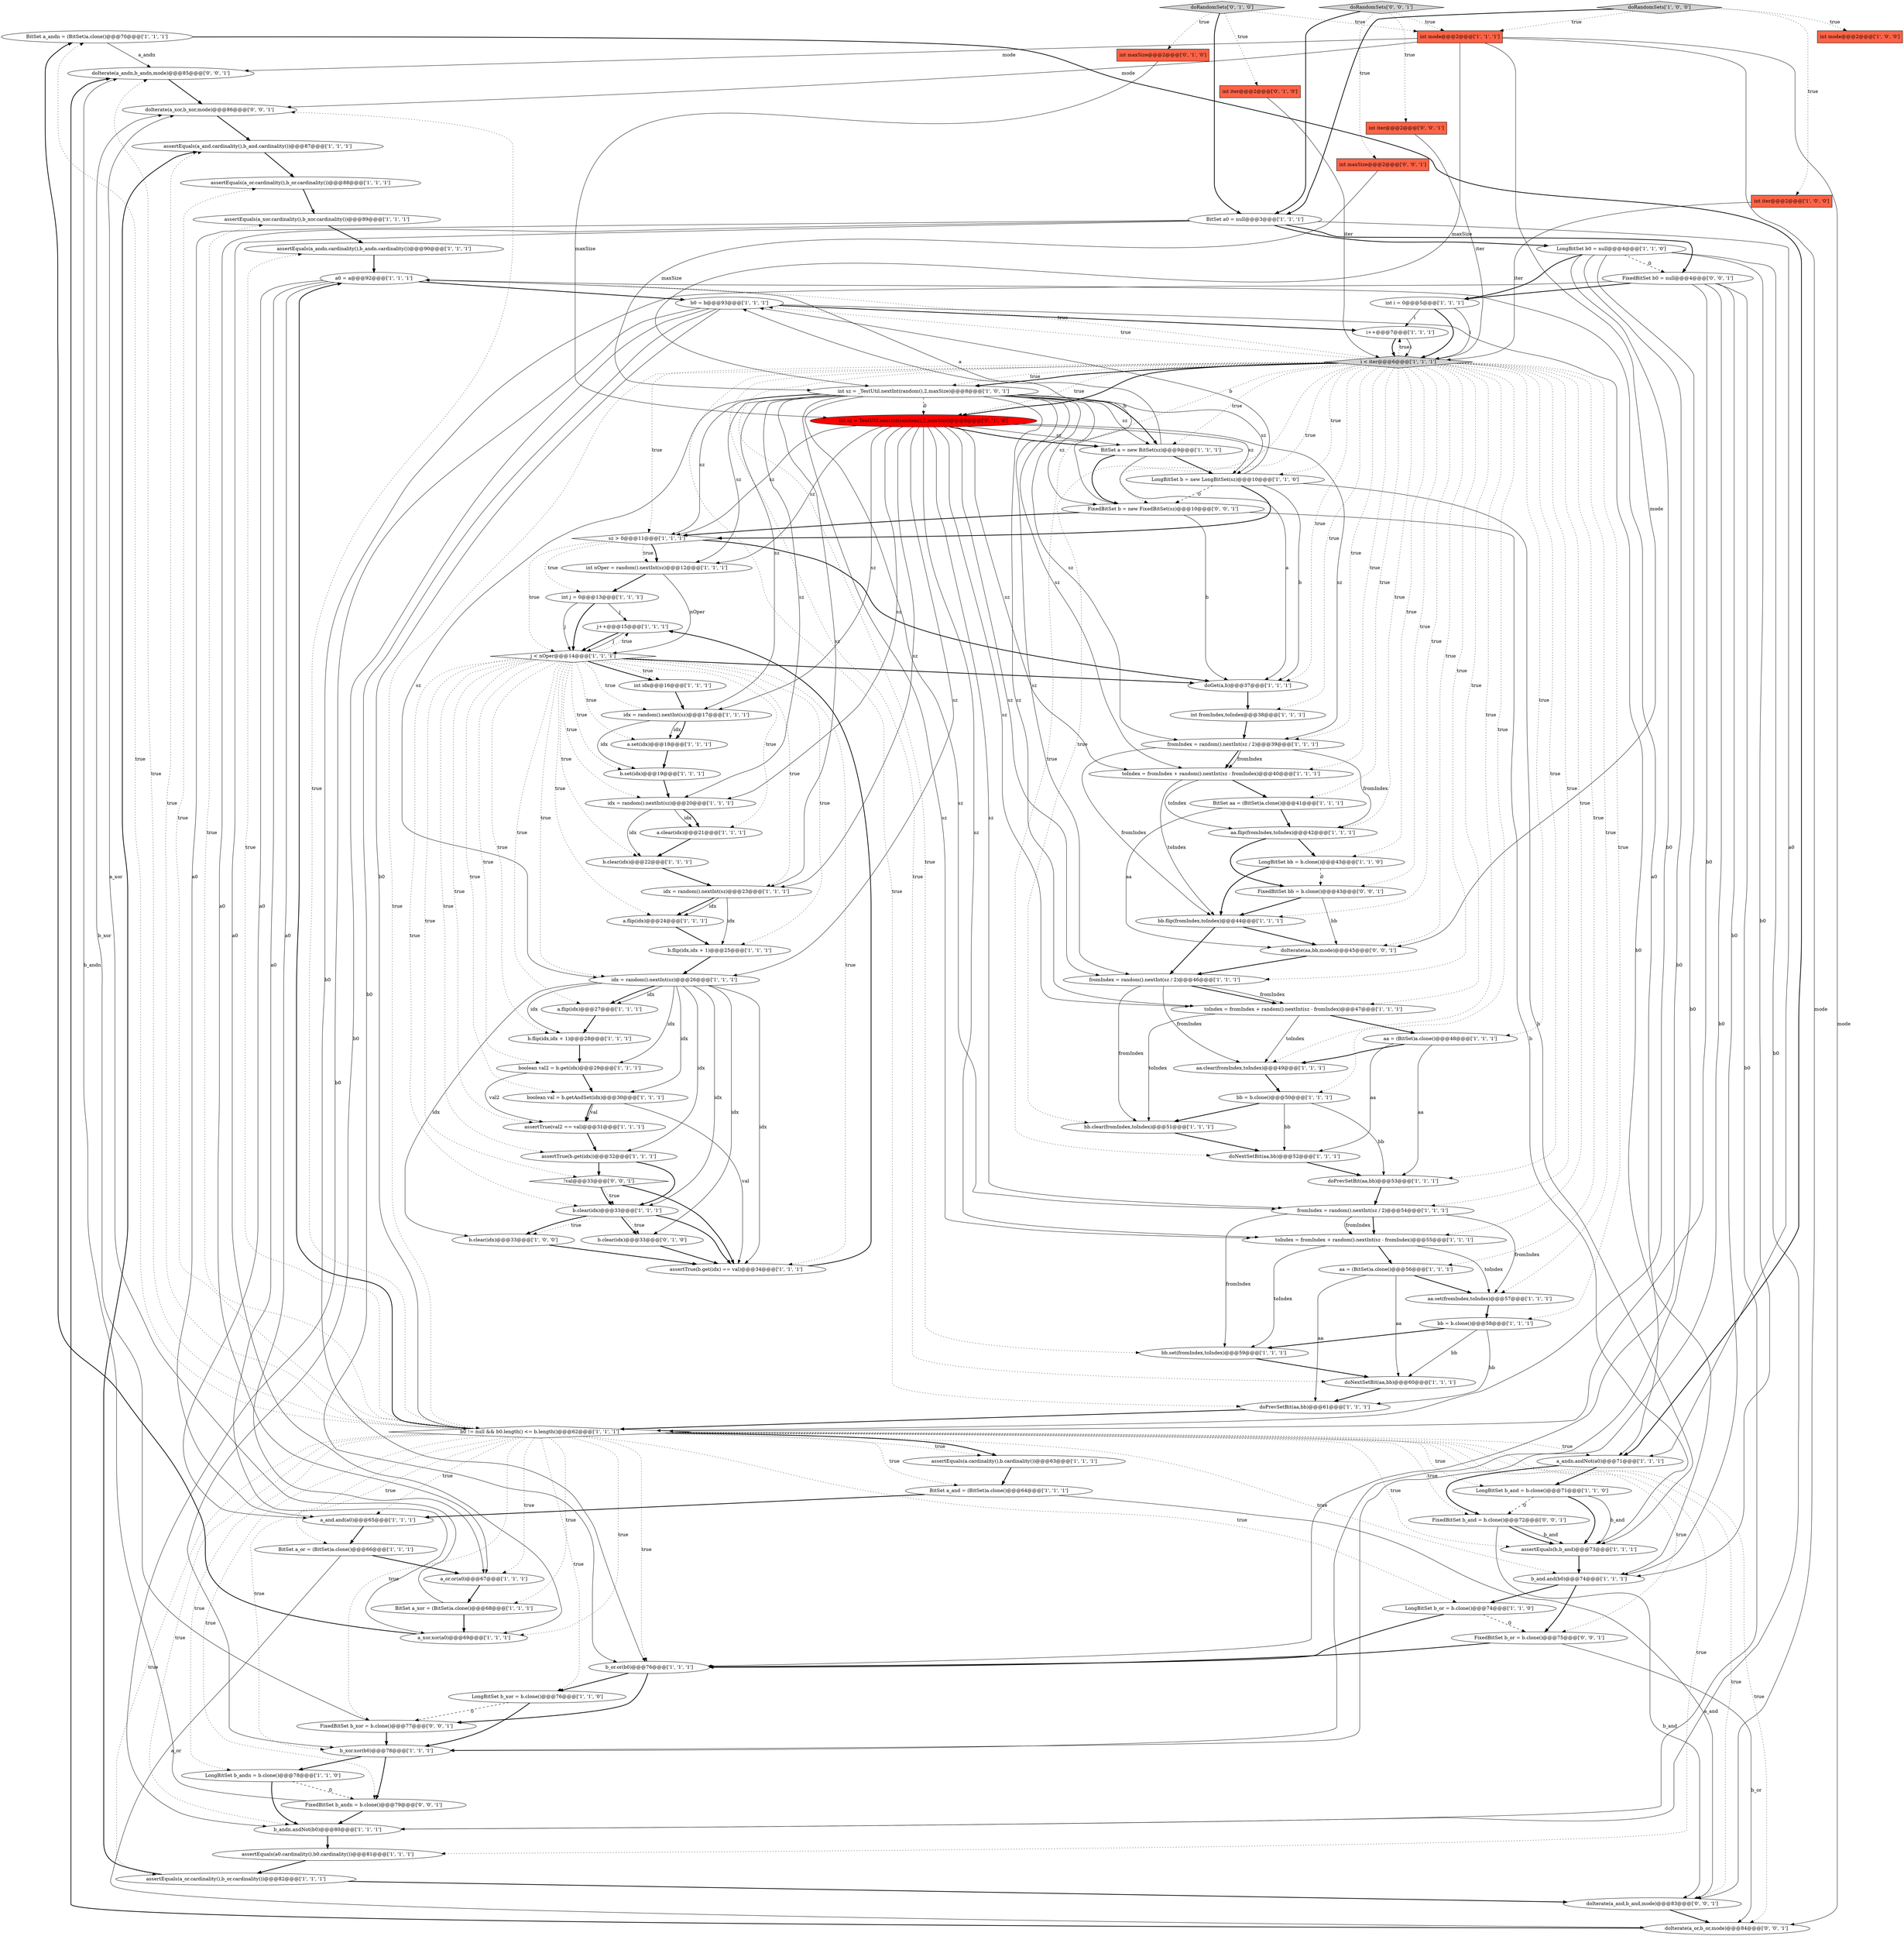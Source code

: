digraph {
41 [style = filled, label = "BitSet a_andn = (BitSet)a.clone()@@@70@@@['1', '1', '1']", fillcolor = white, shape = ellipse image = "AAA0AAABBB1BBB"];
65 [style = filled, label = "bb = b.clone()@@@58@@@['1', '1', '1']", fillcolor = white, shape = ellipse image = "AAA0AAABBB1BBB"];
74 [style = filled, label = "j++@@@15@@@['1', '1', '1']", fillcolor = white, shape = ellipse image = "AAA0AAABBB1BBB"];
25 [style = filled, label = "LongBitSet bb = b.clone()@@@43@@@['1', '1', '0']", fillcolor = white, shape = ellipse image = "AAA0AAABBB1BBB"];
95 [style = filled, label = "FixedBitSet b = new FixedBitSet(sz)@@@10@@@['0', '0', '1']", fillcolor = white, shape = ellipse image = "AAA0AAABBB3BBB"];
78 [style = filled, label = "int sz = _TestUtil.nextInt(random(),2,maxSize)@@@8@@@['1', '0', '1']", fillcolor = white, shape = ellipse image = "AAA0AAABBB1BBB"];
60 [style = filled, label = "LongBitSet b_andn = b.clone()@@@78@@@['1', '1', '0']", fillcolor = white, shape = ellipse image = "AAA0AAABBB1BBB"];
82 [style = filled, label = "bb.flip(fromIndex,toIndex)@@@44@@@['1', '1', '1']", fillcolor = white, shape = ellipse image = "AAA0AAABBB1BBB"];
84 [style = filled, label = "b.set(idx)@@@19@@@['1', '1', '1']", fillcolor = white, shape = ellipse image = "AAA0AAABBB1BBB"];
7 [style = filled, label = "BitSet a_xor = (BitSet)a.clone()@@@68@@@['1', '1', '1']", fillcolor = white, shape = ellipse image = "AAA0AAABBB1BBB"];
12 [style = filled, label = "doNextSetBit(aa,bb)@@@52@@@['1', '1', '1']", fillcolor = white, shape = ellipse image = "AAA0AAABBB1BBB"];
30 [style = filled, label = "bb.clear(fromIndex,toIndex)@@@51@@@['1', '1', '1']", fillcolor = white, shape = ellipse image = "AAA0AAABBB1BBB"];
96 [style = filled, label = "FixedBitSet b_and = b.clone()@@@72@@@['0', '0', '1']", fillcolor = white, shape = ellipse image = "AAA0AAABBB3BBB"];
24 [style = filled, label = "b_and.and(b0)@@@74@@@['1', '1', '1']", fillcolor = white, shape = ellipse image = "AAA0AAABBB1BBB"];
27 [style = filled, label = "int iter@@@2@@@['1', '0', '0']", fillcolor = tomato, shape = box image = "AAA0AAABBB1BBB"];
1 [style = filled, label = "BitSet a_or = (BitSet)a.clone()@@@66@@@['1', '1', '1']", fillcolor = white, shape = ellipse image = "AAA0AAABBB1BBB"];
55 [style = filled, label = "doNextSetBit(aa,bb)@@@60@@@['1', '1', '1']", fillcolor = white, shape = ellipse image = "AAA0AAABBB1BBB"];
98 [style = filled, label = "FixedBitSet bb = b.clone()@@@43@@@['0', '0', '1']", fillcolor = white, shape = ellipse image = "AAA0AAABBB3BBB"];
86 [style = filled, label = "b.clear(idx)@@@33@@@['1', '1', '1']", fillcolor = white, shape = ellipse image = "AAA0AAABBB1BBB"];
11 [style = filled, label = "assertEquals(b,b_and)@@@73@@@['1', '1', '1']", fillcolor = white, shape = ellipse image = "AAA0AAABBB1BBB"];
13 [style = filled, label = "assertEquals(a_and.cardinality(),b_and.cardinality())@@@87@@@['1', '1', '1']", fillcolor = white, shape = ellipse image = "AAA0AAABBB1BBB"];
51 [style = filled, label = "int i = 0@@@5@@@['1', '1', '1']", fillcolor = white, shape = ellipse image = "AAA0AAABBB1BBB"];
89 [style = filled, label = "int maxSize@@@2@@@['0', '1', '0']", fillcolor = tomato, shape = box image = "AAA0AAABBB2BBB"];
33 [style = filled, label = "a0 = a@@@92@@@['1', '1', '1']", fillcolor = white, shape = ellipse image = "AAA0AAABBB1BBB"];
34 [style = filled, label = "doPrevSetBit(aa,bb)@@@53@@@['1', '1', '1']", fillcolor = white, shape = ellipse image = "AAA0AAABBB1BBB"];
83 [style = filled, label = "assertEquals(a_andn.cardinality(),b_andn.cardinality())@@@90@@@['1', '1', '1']", fillcolor = white, shape = ellipse image = "AAA0AAABBB1BBB"];
26 [style = filled, label = "bb.set(fromIndex,toIndex)@@@59@@@['1', '1', '1']", fillcolor = white, shape = ellipse image = "AAA0AAABBB1BBB"];
5 [style = filled, label = "toIndex = fromIndex + random().nextInt(sz - fromIndex)@@@40@@@['1', '1', '1']", fillcolor = white, shape = ellipse image = "AAA0AAABBB1BBB"];
42 [style = filled, label = "assertTrue(val2 == val)@@@31@@@['1', '1', '1']", fillcolor = white, shape = ellipse image = "AAA0AAABBB1BBB"];
47 [style = filled, label = "assertEquals(a.cardinality(),b.cardinality())@@@63@@@['1', '1', '1']", fillcolor = white, shape = ellipse image = "AAA0AAABBB1BBB"];
72 [style = filled, label = "LongBitSet b0 = null@@@4@@@['1', '1', '0']", fillcolor = white, shape = ellipse image = "AAA0AAABBB1BBB"];
73 [style = filled, label = "BitSet a = new BitSet(sz)@@@9@@@['1', '1', '1']", fillcolor = white, shape = ellipse image = "AAA0AAABBB1BBB"];
2 [style = filled, label = "b_xor.xor(b0)@@@78@@@['1', '1', '1']", fillcolor = white, shape = ellipse image = "AAA0AAABBB1BBB"];
90 [style = filled, label = "b.clear(idx)@@@33@@@['0', '1', '0']", fillcolor = white, shape = ellipse image = "AAA0AAABBB2BBB"];
54 [style = filled, label = "a.flip(idx)@@@24@@@['1', '1', '1']", fillcolor = white, shape = ellipse image = "AAA0AAABBB1BBB"];
0 [style = filled, label = "b0 = b@@@93@@@['1', '1', '1']", fillcolor = white, shape = ellipse image = "AAA0AAABBB1BBB"];
43 [style = filled, label = "aa.flip(fromIndex,toIndex)@@@42@@@['1', '1', '1']", fillcolor = white, shape = ellipse image = "AAA0AAABBB1BBB"];
18 [style = filled, label = "b0 != null && b0.length() <= b.length()@@@62@@@['1', '1', '1']", fillcolor = white, shape = diamond image = "AAA0AAABBB1BBB"];
39 [style = filled, label = "int idx@@@16@@@['1', '1', '1']", fillcolor = white, shape = ellipse image = "AAA0AAABBB1BBB"];
100 [style = filled, label = "doIterate(a_andn,b_andn,mode)@@@85@@@['0', '0', '1']", fillcolor = white, shape = ellipse image = "AAA0AAABBB3BBB"];
36 [style = filled, label = "assertEquals(a_xor.cardinality(),b_xor.cardinality())@@@89@@@['1', '1', '1']", fillcolor = white, shape = ellipse image = "AAA0AAABBB1BBB"];
69 [style = filled, label = "b_andn.andNot(b0)@@@80@@@['1', '1', '1']", fillcolor = white, shape = ellipse image = "AAA0AAABBB1BBB"];
97 [style = filled, label = "int iter@@@2@@@['0', '0', '1']", fillcolor = tomato, shape = box image = "AAA0AAABBB3BBB"];
88 [style = filled, label = "int iter@@@2@@@['0', '1', '0']", fillcolor = tomato, shape = box image = "AAA0AAABBB2BBB"];
53 [style = filled, label = "idx = random().nextInt(sz)@@@23@@@['1', '1', '1']", fillcolor = white, shape = ellipse image = "AAA0AAABBB1BBB"];
45 [style = filled, label = "i < iter@@@6@@@['1', '1', '1']", fillcolor = lightgray, shape = diamond image = "AAA0AAABBB1BBB"];
80 [style = filled, label = "doPrevSetBit(aa,bb)@@@61@@@['1', '1', '1']", fillcolor = white, shape = ellipse image = "AAA0AAABBB1BBB"];
3 [style = filled, label = "b.clear(idx)@@@22@@@['1', '1', '1']", fillcolor = white, shape = ellipse image = "AAA0AAABBB1BBB"];
31 [style = filled, label = "int j = 0@@@13@@@['1', '1', '1']", fillcolor = white, shape = ellipse image = "AAA0AAABBB1BBB"];
17 [style = filled, label = "b_or.or(b0)@@@76@@@['1', '1', '1']", fillcolor = white, shape = ellipse image = "AAA0AAABBB1BBB"];
61 [style = filled, label = "aa = (BitSet)a.clone()@@@48@@@['1', '1', '1']", fillcolor = white, shape = ellipse image = "AAA0AAABBB1BBB"];
50 [style = filled, label = "aa = (BitSet)a.clone()@@@56@@@['1', '1', '1']", fillcolor = white, shape = ellipse image = "AAA0AAABBB1BBB"];
76 [style = filled, label = "LongBitSet b_and = b.clone()@@@71@@@['1', '1', '0']", fillcolor = white, shape = ellipse image = "AAA0AAABBB1BBB"];
62 [style = filled, label = "a_xor.xor(a0)@@@69@@@['1', '1', '1']", fillcolor = white, shape = ellipse image = "AAA0AAABBB1BBB"];
101 [style = filled, label = "int maxSize@@@2@@@['0', '0', '1']", fillcolor = tomato, shape = box image = "AAA0AAABBB3BBB"];
104 [style = filled, label = "doIterate(aa,bb,mode)@@@45@@@['0', '0', '1']", fillcolor = white, shape = ellipse image = "AAA0AAABBB3BBB"];
32 [style = filled, label = "b.flip(idx,idx + 1)@@@25@@@['1', '1', '1']", fillcolor = white, shape = ellipse image = "AAA0AAABBB1BBB"];
71 [style = filled, label = "j < nOper@@@14@@@['1', '1', '1']", fillcolor = white, shape = diamond image = "AAA0AAABBB1BBB"];
99 [style = filled, label = "FixedBitSet b0 = null@@@4@@@['0', '0', '1']", fillcolor = white, shape = ellipse image = "AAA0AAABBB3BBB"];
70 [style = filled, label = "doGet(a,b)@@@37@@@['1', '1', '1']", fillcolor = white, shape = ellipse image = "AAA0AAABBB1BBB"];
77 [style = filled, label = "assertTrue(b.get(idx) == val)@@@34@@@['1', '1', '1']", fillcolor = white, shape = ellipse image = "AAA0AAABBB1BBB"];
21 [style = filled, label = "b.clear(idx)@@@33@@@['1', '0', '0']", fillcolor = white, shape = ellipse image = "AAA0AAABBB1BBB"];
28 [style = filled, label = "int nOper = random().nextInt(sz)@@@12@@@['1', '1', '1']", fillcolor = white, shape = ellipse image = "AAA0AAABBB1BBB"];
68 [style = filled, label = "aa.set(fromIndex,toIndex)@@@57@@@['1', '1', '1']", fillcolor = white, shape = ellipse image = "AAA0AAABBB1BBB"];
37 [style = filled, label = "int fromIndex,toIndex@@@38@@@['1', '1', '1']", fillcolor = white, shape = ellipse image = "AAA0AAABBB1BBB"];
35 [style = filled, label = "aa.clear(fromIndex,toIndex)@@@49@@@['1', '1', '1']", fillcolor = white, shape = ellipse image = "AAA0AAABBB1BBB"];
103 [style = filled, label = "!val@@@33@@@['0', '0', '1']", fillcolor = white, shape = diamond image = "AAA0AAABBB3BBB"];
4 [style = filled, label = "assertEquals(a0.cardinality(),b0.cardinality())@@@81@@@['1', '1', '1']", fillcolor = white, shape = ellipse image = "AAA0AAABBB1BBB"];
19 [style = filled, label = "b.flip(idx,idx + 1)@@@28@@@['1', '1', '1']", fillcolor = white, shape = ellipse image = "AAA0AAABBB1BBB"];
16 [style = filled, label = "BitSet a0 = null@@@3@@@['1', '1', '1']", fillcolor = white, shape = ellipse image = "AAA0AAABBB1BBB"];
52 [style = filled, label = "a_andn.andNot(a0)@@@71@@@['1', '1', '1']", fillcolor = white, shape = ellipse image = "AAA0AAABBB1BBB"];
23 [style = filled, label = "idx = random().nextInt(sz)@@@20@@@['1', '1', '1']", fillcolor = white, shape = ellipse image = "AAA0AAABBB1BBB"];
102 [style = filled, label = "FixedBitSet b_andn = b.clone()@@@79@@@['0', '0', '1']", fillcolor = white, shape = ellipse image = "AAA0AAABBB3BBB"];
15 [style = filled, label = "a.set(idx)@@@18@@@['1', '1', '1']", fillcolor = white, shape = ellipse image = "AAA0AAABBB1BBB"];
79 [style = filled, label = "assertEquals(a_or.cardinality(),b_or.cardinality())@@@82@@@['1', '1', '1']", fillcolor = white, shape = ellipse image = "AAA0AAABBB1BBB"];
93 [style = filled, label = "doRandomSets['0', '0', '1']", fillcolor = lightgray, shape = diamond image = "AAA0AAABBB3BBB"];
10 [style = filled, label = "LongBitSet b_or = b.clone()@@@74@@@['1', '1', '0']", fillcolor = white, shape = ellipse image = "AAA0AAABBB1BBB"];
56 [style = filled, label = "idx = random().nextInt(sz)@@@26@@@['1', '1', '1']", fillcolor = white, shape = ellipse image = "AAA0AAABBB1BBB"];
105 [style = filled, label = "doIterate(a_xor,b_xor,mode)@@@86@@@['0', '0', '1']", fillcolor = white, shape = ellipse image = "AAA0AAABBB3BBB"];
48 [style = filled, label = "doRandomSets['1', '0', '0']", fillcolor = lightgray, shape = diamond image = "AAA0AAABBB1BBB"];
9 [style = filled, label = "toIndex = fromIndex + random().nextInt(sz - fromIndex)@@@47@@@['1', '1', '1']", fillcolor = white, shape = ellipse image = "AAA0AAABBB1BBB"];
87 [style = filled, label = "a_and.and(a0)@@@65@@@['1', '1', '1']", fillcolor = white, shape = ellipse image = "AAA0AAABBB1BBB"];
59 [style = filled, label = "BitSet aa = (BitSet)a.clone()@@@41@@@['1', '1', '1']", fillcolor = white, shape = ellipse image = "AAA0AAABBB1BBB"];
49 [style = filled, label = "toIndex = fromIndex + random().nextInt(sz - fromIndex)@@@55@@@['1', '1', '1']", fillcolor = white, shape = ellipse image = "AAA0AAABBB1BBB"];
106 [style = filled, label = "doIterate(a_and,b_and,mode)@@@83@@@['0', '0', '1']", fillcolor = white, shape = ellipse image = "AAA0AAABBB3BBB"];
44 [style = filled, label = "fromIndex = random().nextInt(sz / 2)@@@54@@@['1', '1', '1']", fillcolor = white, shape = ellipse image = "AAA0AAABBB1BBB"];
75 [style = filled, label = "a.flip(idx)@@@27@@@['1', '1', '1']", fillcolor = white, shape = ellipse image = "AAA0AAABBB1BBB"];
40 [style = filled, label = "a_or.or(a0)@@@67@@@['1', '1', '1']", fillcolor = white, shape = ellipse image = "AAA0AAABBB1BBB"];
57 [style = filled, label = "int mode@@@2@@@['1', '1', '1']", fillcolor = tomato, shape = box image = "AAA0AAABBB1BBB"];
63 [style = filled, label = "BitSet a_and = (BitSet)a.clone()@@@64@@@['1', '1', '1']", fillcolor = white, shape = ellipse image = "AAA0AAABBB1BBB"];
81 [style = filled, label = "LongBitSet b = new LongBitSet(sz)@@@10@@@['1', '1', '0']", fillcolor = white, shape = ellipse image = "AAA0AAABBB1BBB"];
94 [style = filled, label = "FixedBitSet b_xor = b.clone()@@@77@@@['0', '0', '1']", fillcolor = white, shape = ellipse image = "AAA0AAABBB3BBB"];
20 [style = filled, label = "sz > 0@@@11@@@['1', '1', '1']", fillcolor = white, shape = diamond image = "AAA0AAABBB1BBB"];
38 [style = filled, label = "a.clear(idx)@@@21@@@['1', '1', '1']", fillcolor = white, shape = ellipse image = "AAA0AAABBB1BBB"];
85 [style = filled, label = "assertTrue(b.get(idx))@@@32@@@['1', '1', '1']", fillcolor = white, shape = ellipse image = "AAA0AAABBB1BBB"];
46 [style = filled, label = "boolean val2 = b.get(idx)@@@29@@@['1', '1', '1']", fillcolor = white, shape = ellipse image = "AAA0AAABBB1BBB"];
14 [style = filled, label = "int mode@@@2@@@['1', '0', '0']", fillcolor = tomato, shape = box image = "AAA0AAABBB1BBB"];
67 [style = filled, label = "i++@@@7@@@['1', '1', '1']", fillcolor = white, shape = ellipse image = "AAA0AAABBB1BBB"];
108 [style = filled, label = "FixedBitSet b_or = b.clone()@@@75@@@['0', '0', '1']", fillcolor = white, shape = ellipse image = "AAA0AAABBB3BBB"];
22 [style = filled, label = "bb = b.clone()@@@50@@@['1', '1', '1']", fillcolor = white, shape = ellipse image = "AAA0AAABBB1BBB"];
29 [style = filled, label = "fromIndex = random().nextInt(sz / 2)@@@46@@@['1', '1', '1']", fillcolor = white, shape = ellipse image = "AAA0AAABBB1BBB"];
58 [style = filled, label = "boolean val = b.getAndSet(idx)@@@30@@@['1', '1', '1']", fillcolor = white, shape = ellipse image = "AAA0AAABBB1BBB"];
92 [style = filled, label = "int sz = TestUtil.nextInt(random(),2,maxSize)@@@8@@@['0', '1', '0']", fillcolor = red, shape = ellipse image = "AAA1AAABBB2BBB"];
8 [style = filled, label = "LongBitSet b_xor = b.clone()@@@76@@@['1', '1', '0']", fillcolor = white, shape = ellipse image = "AAA0AAABBB1BBB"];
6 [style = filled, label = "fromIndex = random().nextInt(sz / 2)@@@39@@@['1', '1', '1']", fillcolor = white, shape = ellipse image = "AAA0AAABBB1BBB"];
64 [style = filled, label = "idx = random().nextInt(sz)@@@17@@@['1', '1', '1']", fillcolor = white, shape = ellipse image = "AAA0AAABBB1BBB"];
66 [style = filled, label = "assertEquals(a_or.cardinality(),b_or.cardinality())@@@88@@@['1', '1', '1']", fillcolor = white, shape = ellipse image = "AAA0AAABBB1BBB"];
91 [style = filled, label = "doRandomSets['0', '1', '0']", fillcolor = lightgray, shape = diamond image = "AAA0AAABBB2BBB"];
107 [style = filled, label = "doIterate(a_or,b_or,mode)@@@84@@@['0', '0', '1']", fillcolor = white, shape = ellipse image = "AAA0AAABBB3BBB"];
10->108 [style = dashed, label="0"];
71->54 [style = dotted, label="true"];
91->57 [style = dotted, label="true"];
93->57 [style = dotted, label="true"];
56->77 [style = solid, label="idx"];
20->70 [style = bold, label=""];
71->85 [style = dotted, label="true"];
102->69 [style = bold, label=""];
0->17 [style = solid, label="b0"];
76->11 [style = solid, label="b_and"];
95->11 [style = solid, label="b"];
22->30 [style = bold, label=""];
78->5 [style = solid, label="sz"];
81->20 [style = bold, label=""];
33->0 [style = bold, label=""];
45->5 [style = dotted, label="true"];
72->17 [style = solid, label="b0"];
105->13 [style = bold, label=""];
82->104 [style = bold, label=""];
20->31 [style = dotted, label="true"];
78->20 [style = solid, label="sz"];
56->58 [style = solid, label="idx"];
92->20 [style = solid, label="sz"];
64->15 [style = solid, label="idx"];
44->49 [style = solid, label="fromIndex"];
93->16 [style = bold, label=""];
18->69 [style = dotted, label="true"];
71->56 [style = dotted, label="true"];
81->70 [style = solid, label="b"];
71->15 [style = dotted, label="true"];
98->82 [style = bold, label=""];
57->100 [style = solid, label="mode"];
92->56 [style = solid, label="sz"];
77->74 [style = bold, label=""];
56->86 [style = solid, label="idx"];
47->63 [style = bold, label=""];
6->43 [style = solid, label="fromIndex"];
3->53 [style = bold, label=""];
45->49 [style = dotted, label="true"];
95->70 [style = solid, label="b"];
64->15 [style = bold, label=""];
83->33 [style = bold, label=""];
23->38 [style = solid, label="idx"];
82->29 [style = bold, label=""];
92->73 [style = bold, label=""];
25->82 [style = bold, label=""];
45->95 [style = dotted, label="true"];
31->71 [style = solid, label="j"];
56->75 [style = bold, label=""];
92->73 [style = solid, label="sz"];
41->100 [style = solid, label="a_andn"];
78->73 [style = bold, label=""];
78->56 [style = solid, label="sz"];
18->60 [style = dotted, label="true"];
65->26 [style = bold, label=""];
46->42 [style = solid, label="val2"];
56->19 [style = solid, label="idx"];
18->33 [style = bold, label=""];
18->24 [style = dotted, label="true"];
71->58 [style = dotted, label="true"];
15->84 [style = bold, label=""];
76->96 [style = dashed, label="0"];
38->3 [style = bold, label=""];
43->98 [style = bold, label=""];
63->87 [style = bold, label=""];
9->35 [style = solid, label="toIndex"];
18->10 [style = dotted, label="true"];
1->107 [style = solid, label="a_or"];
8->2 [style = bold, label=""];
18->105 [style = dotted, label="true"];
18->62 [style = dotted, label="true"];
108->107 [style = solid, label="b_or"];
34->44 [style = bold, label=""];
45->26 [style = dotted, label="true"];
28->71 [style = solid, label="nOper"];
18->52 [style = dotted, label="true"];
85->103 [style = bold, label=""];
5->43 [style = solid, label="toIndex"];
92->49 [style = solid, label="sz"];
33->62 [style = solid, label="a0"];
72->99 [style = dashed, label="0"];
18->100 [style = dotted, label="true"];
74->71 [style = bold, label=""];
20->28 [style = bold, label=""];
63->106 [style = solid, label="a_and"];
18->79 [style = dotted, label="true"];
73->33 [style = solid, label="a"];
56->75 [style = solid, label="idx"];
81->0 [style = solid, label="b"];
45->92 [style = dotted, label="true"];
41->52 [style = bold, label=""];
31->71 [style = bold, label=""];
74->71 [style = solid, label="j"];
92->23 [style = solid, label="sz"];
45->12 [style = dotted, label="true"];
45->55 [style = dotted, label="true"];
73->95 [style = bold, label=""];
72->51 [style = bold, label=""];
54->32 [style = bold, label=""];
45->30 [style = dotted, label="true"];
92->9 [style = solid, label="sz"];
18->4 [style = dotted, label="true"];
18->76 [style = dotted, label="true"];
78->29 [style = solid, label="sz"];
18->107 [style = dotted, label="true"];
71->86 [style = dotted, label="true"];
69->4 [style = bold, label=""];
16->62 [style = solid, label="a0"];
57->104 [style = solid, label="mode"];
70->37 [style = bold, label=""];
78->44 [style = solid, label="sz"];
45->59 [style = dotted, label="true"];
53->54 [style = bold, label=""];
96->11 [style = solid, label="b_and"];
103->86 [style = bold, label=""];
72->2 [style = solid, label="b0"];
99->24 [style = solid, label="b0"];
0->24 [style = solid, label="b0"];
49->68 [style = solid, label="toIndex"];
56->21 [style = solid, label="idx"];
44->26 [style = solid, label="fromIndex"];
66->36 [style = bold, label=""];
65->55 [style = solid, label="bb"];
89->92 [style = solid, label="maxSize"];
57->78 [style = solid, label="maxSize"];
21->77 [style = bold, label=""];
33->52 [style = solid, label="a0"];
96->11 [style = bold, label=""];
78->53 [style = solid, label="sz"];
90->77 [style = bold, label=""];
86->21 [style = dotted, label="true"];
5->82 [style = solid, label="toIndex"];
44->49 [style = bold, label=""];
88->45 [style = solid, label="iter"];
23->3 [style = solid, label="idx"];
71->46 [style = dotted, label="true"];
72->18 [style = solid, label="b0"];
45->0 [style = dotted, label="true"];
8->94 [style = dashed, label="0"];
92->53 [style = solid, label="sz"];
18->94 [style = dotted, label="true"];
67->45 [style = bold, label=""];
95->0 [style = solid, label="b"];
16->99 [style = bold, label=""];
78->81 [style = solid, label="sz"];
42->85 [style = bold, label=""];
5->59 [style = bold, label=""];
86->90 [style = bold, label=""];
71->3 [style = dotted, label="true"];
72->24 [style = solid, label="b0"];
45->34 [style = dotted, label="true"];
78->9 [style = solid, label="sz"];
96->106 [style = solid, label="b_and"];
49->50 [style = bold, label=""];
18->102 [style = dotted, label="true"];
26->55 [style = bold, label=""];
80->18 [style = bold, label=""];
92->29 [style = solid, label="sz"];
60->69 [style = bold, label=""];
18->2 [style = dotted, label="true"];
29->30 [style = solid, label="fromIndex"];
16->87 [style = solid, label="a0"];
22->34 [style = solid, label="bb"];
58->77 [style = solid, label="val"];
45->37 [style = dotted, label="true"];
44->68 [style = solid, label="fromIndex"];
59->104 [style = solid, label="aa"];
18->106 [style = dotted, label="true"];
87->1 [style = bold, label=""];
45->82 [style = dotted, label="true"];
46->58 [style = bold, label=""];
104->29 [style = bold, label=""];
45->33 [style = dotted, label="true"];
16->52 [style = solid, label="a0"];
0->67 [style = bold, label=""];
81->95 [style = dashed, label="0"];
45->104 [style = dotted, label="true"];
18->66 [style = dotted, label="true"];
53->32 [style = solid, label="idx"];
50->55 [style = solid, label="aa"];
51->45 [style = solid, label="i"];
101->78 [style = solid, label="maxSize"];
7->62 [style = bold, label=""];
58->42 [style = solid, label="val"];
49->26 [style = solid, label="toIndex"];
91->16 [style = bold, label=""];
45->68 [style = dotted, label="true"];
10->17 [style = bold, label=""];
85->86 [style = bold, label=""];
92->81 [style = solid, label="sz"];
16->72 [style = bold, label=""];
16->40 [style = solid, label="a0"];
78->23 [style = solid, label="sz"];
75->19 [style = bold, label=""];
18->47 [style = dotted, label="true"];
57->107 [style = solid, label="mode"];
39->64 [style = bold, label=""];
81->11 [style = solid, label="b"];
24->108 [style = bold, label=""];
93->101 [style = dotted, label="true"];
71->64 [style = dotted, label="true"];
71->74 [style = dotted, label="true"];
72->69 [style = solid, label="b0"];
55->80 [style = bold, label=""];
100->105 [style = bold, label=""];
79->13 [style = bold, label=""];
71->19 [style = dotted, label="true"];
0->2 [style = solid, label="b0"];
86->21 [style = bold, label=""];
45->50 [style = dotted, label="true"];
18->11 [style = dotted, label="true"];
71->39 [style = dotted, label="true"];
20->71 [style = dotted, label="true"];
56->85 [style = solid, label="idx"];
6->82 [style = solid, label="fromIndex"];
48->16 [style = bold, label=""];
95->20 [style = bold, label=""];
19->46 [style = bold, label=""];
18->17 [style = dotted, label="true"];
73->81 [style = bold, label=""];
59->43 [style = bold, label=""];
92->28 [style = solid, label="sz"];
52->96 [style = bold, label=""];
71->53 [style = dotted, label="true"];
57->106 [style = solid, label="mode"];
18->47 [style = bold, label=""];
28->31 [style = bold, label=""];
18->1 [style = dotted, label="true"];
68->65 [style = bold, label=""];
18->96 [style = dotted, label="true"];
65->80 [style = solid, label="bb"];
6->5 [style = bold, label=""];
102->100 [style = solid, label="b_andn"];
33->87 [style = solid, label="a0"];
99->17 [style = solid, label="b0"];
45->98 [style = dotted, label="true"];
45->73 [style = dotted, label="true"];
92->44 [style = solid, label="sz"];
45->6 [style = dotted, label="true"];
61->35 [style = bold, label=""];
84->23 [style = bold, label=""];
64->84 [style = solid, label="idx"];
71->39 [style = bold, label=""];
18->108 [style = dotted, label="true"];
52->76 [style = bold, label=""];
31->74 [style = solid, label="j"];
45->78 [style = dotted, label="true"];
107->100 [style = bold, label=""];
18->40 [style = dotted, label="true"];
18->87 [style = dotted, label="true"];
37->6 [style = bold, label=""];
78->95 [style = solid, label="sz"];
103->77 [style = bold, label=""];
60->102 [style = dashed, label="0"];
6->5 [style = solid, label="fromIndex"];
9->61 [style = bold, label=""];
40->7 [style = bold, label=""];
27->45 [style = solid, label="iter"];
79->106 [style = bold, label=""];
45->81 [style = dotted, label="true"];
45->25 [style = dotted, label="true"];
43->25 [style = bold, label=""];
78->92 [style = dashed, label="0"];
45->18 [style = dotted, label="true"];
71->70 [style = bold, label=""];
25->98 [style = dashed, label="0"];
99->69 [style = solid, label="b0"];
91->89 [style = dotted, label="true"];
48->14 [style = dotted, label="true"];
53->54 [style = solid, label="idx"];
29->35 [style = solid, label="fromIndex"];
99->2 [style = solid, label="b0"];
17->94 [style = bold, label=""];
56->46 [style = solid, label="idx"];
7->105 [style = solid, label="a_xor"];
45->22 [style = dotted, label="true"];
71->32 [style = dotted, label="true"];
76->11 [style = bold, label=""];
50->68 [style = bold, label=""];
4->79 [style = bold, label=""];
78->6 [style = solid, label="sz"];
78->64 [style = solid, label="sz"];
0->69 [style = solid, label="b0"];
71->38 [style = dotted, label="true"];
45->78 [style = bold, label=""];
45->43 [style = dotted, label="true"];
92->6 [style = solid, label="sz"];
94->105 [style = solid, label="b_xor"];
18->13 [style = dotted, label="true"];
24->10 [style = bold, label=""];
32->56 [style = bold, label=""];
92->5 [style = solid, label="sz"];
86->90 [style = dotted, label="true"];
86->77 [style = bold, label=""];
97->45 [style = solid, label="iter"];
45->80 [style = dotted, label="true"];
71->23 [style = dotted, label="true"];
18->8 [style = dotted, label="true"];
13->66 [style = bold, label=""];
45->44 [style = dotted, label="true"];
71->77 [style = dotted, label="true"];
106->107 [style = bold, label=""];
45->9 [style = dotted, label="true"];
73->70 [style = solid, label="a"];
99->18 [style = solid, label="b0"];
91->88 [style = dotted, label="true"];
45->70 [style = dotted, label="true"];
71->42 [style = dotted, label="true"];
0->18 [style = solid, label="b0"];
108->17 [style = bold, label=""];
18->83 [style = dotted, label="true"];
58->42 [style = bold, label=""];
18->41 [style = dotted, label="true"];
92->64 [style = solid, label="sz"];
99->51 [style = bold, label=""];
17->8 [style = bold, label=""];
2->102 [style = bold, label=""];
18->7 [style = dotted, label="true"];
57->105 [style = solid, label="mode"];
45->29 [style = dotted, label="true"];
18->36 [style = dotted, label="true"];
48->27 [style = dotted, label="true"];
45->20 [style = dotted, label="true"];
71->75 [style = dotted, label="true"];
2->60 [style = bold, label=""];
11->24 [style = bold, label=""];
50->80 [style = solid, label="aa"];
30->12 [style = bold, label=""];
62->41 [style = bold, label=""];
51->45 [style = bold, label=""];
61->34 [style = solid, label="aa"];
45->65 [style = dotted, label="true"];
18->63 [style = dotted, label="true"];
36->83 [style = bold, label=""];
98->104 [style = solid, label="bb"];
22->12 [style = solid, label="bb"];
103->86 [style = dotted, label="true"];
71->84 [style = dotted, label="true"];
51->67 [style = solid, label="i"];
78->28 [style = solid, label="sz"];
1->40 [style = bold, label=""];
35->22 [style = bold, label=""];
29->9 [style = bold, label=""];
12->34 [style = bold, label=""];
45->67 [style = dotted, label="true"];
78->49 [style = solid, label="sz"];
45->61 [style = dotted, label="true"];
94->2 [style = bold, label=""];
71->103 [style = dotted, label="true"];
78->73 [style = solid, label="sz"];
9->30 [style = solid, label="toIndex"];
33->40 [style = solid, label="a0"];
93->97 [style = dotted, label="true"];
20->28 [style = dotted, label="true"];
23->38 [style = bold, label=""];
45->35 [style = dotted, label="true"];
29->9 [style = solid, label="fromIndex"];
67->45 [style = solid, label="i"];
56->90 [style = solid, label="idx"];
45->92 [style = bold, label=""];
48->57 [style = dotted, label="true"];
61->12 [style = solid, label="aa"];
}
